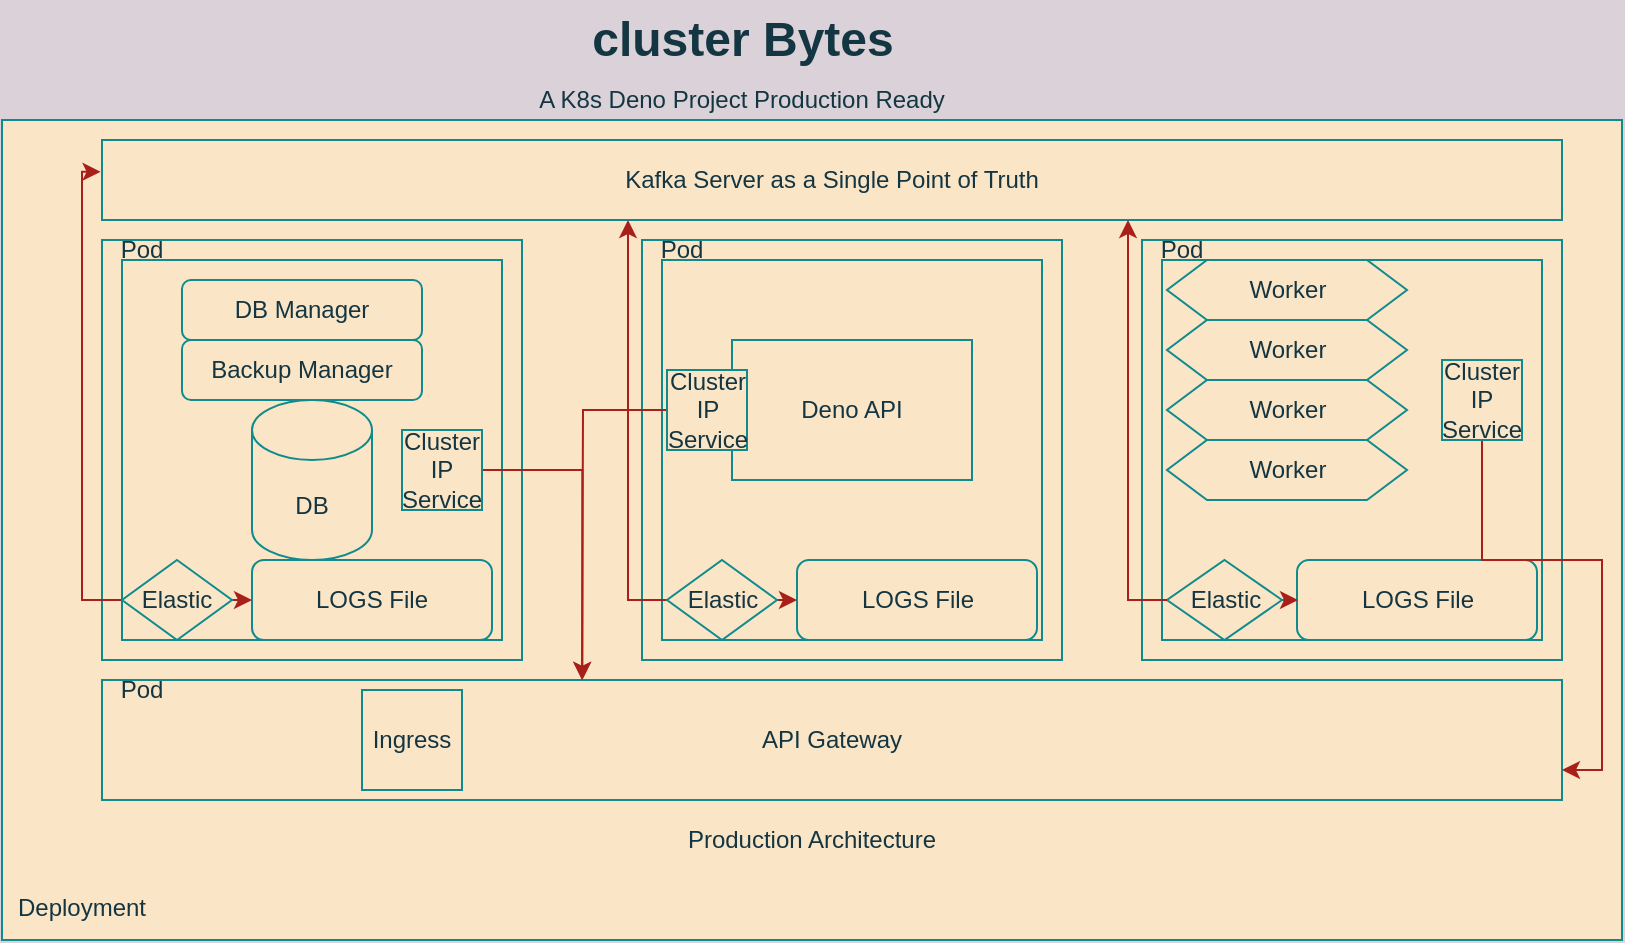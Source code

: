 <mxfile version="14.0.3" type="github" pages="3">
  <diagram id="v-KltTDvjvUkR__w3oYI" name="Prod">
    <mxGraphModel dx="1422" dy="800" grid="1" gridSize="10" guides="1" tooltips="1" connect="1" arrows="1" fold="1" page="1" pageScale="1" pageWidth="827" pageHeight="1169" background="#DAD2D8" math="0" shadow="0">
      <root>
        <mxCell id="0" />
        <mxCell id="1" parent="0" />
        <mxCell id="Exw2tU36U783nXJ3FbY_-59" value="" style="rounded=0;whiteSpace=wrap;html=1;sketch=0;strokeColor=#0F8B8D;fillColor=#FAE5C7;fontColor=#143642;" vertex="1" parent="1">
          <mxGeometry x="20" y="60" width="810" height="410" as="geometry" />
        </mxCell>
        <mxCell id="Exw2tU36U783nXJ3FbY_-1" value="" style="whiteSpace=wrap;html=1;aspect=fixed;fillColor=#FAE5C7;strokeColor=#0F8B8D;fontColor=#143642;" vertex="1" parent="1">
          <mxGeometry x="70" y="120" width="210" height="210" as="geometry" />
        </mxCell>
        <mxCell id="Exw2tU36U783nXJ3FbY_-2" value="" style="whiteSpace=wrap;html=1;aspect=fixed;fillColor=#FAE5C7;strokeColor=#0F8B8D;fontColor=#143642;" vertex="1" parent="1">
          <mxGeometry x="80" y="130" width="190" height="190" as="geometry" />
        </mxCell>
        <mxCell id="Exw2tU36U783nXJ3FbY_-10" value="" style="whiteSpace=wrap;html=1;aspect=fixed;fillColor=#FAE5C7;strokeColor=#0F8B8D;fontColor=#143642;" vertex="1" parent="1">
          <mxGeometry x="340" y="120" width="210" height="210" as="geometry" />
        </mxCell>
        <mxCell id="Exw2tU36U783nXJ3FbY_-11" value="" style="whiteSpace=wrap;html=1;aspect=fixed;fillColor=#FAE5C7;strokeColor=#0F8B8D;fontColor=#143642;" vertex="1" parent="1">
          <mxGeometry x="350" y="130" width="190" height="190" as="geometry" />
        </mxCell>
        <mxCell id="Exw2tU36U783nXJ3FbY_-12" value="" style="whiteSpace=wrap;html=1;aspect=fixed;fillColor=#FAE5C7;strokeColor=#0F8B8D;fontColor=#143642;" vertex="1" parent="1">
          <mxGeometry x="590" y="120" width="210" height="210" as="geometry" />
        </mxCell>
        <mxCell id="Exw2tU36U783nXJ3FbY_-13" value="" style="whiteSpace=wrap;html=1;aspect=fixed;fillColor=#FAE5C7;strokeColor=#0F8B8D;fontColor=#143642;" vertex="1" parent="1">
          <mxGeometry x="600" y="130" width="190" height="190" as="geometry" />
        </mxCell>
        <mxCell id="Exw2tU36U783nXJ3FbY_-15" value="cluster Bytes" style="text;strokeColor=none;fillColor=none;html=1;fontSize=24;fontStyle=1;verticalAlign=middle;align=center;fontColor=#143642;" vertex="1" parent="1">
          <mxGeometry x="340" width="100" height="40" as="geometry" />
        </mxCell>
        <mxCell id="Exw2tU36U783nXJ3FbY_-16" value="A K8s Deno Project Production Ready" style="text;html=1;strokeColor=none;fillColor=none;align=center;verticalAlign=middle;whiteSpace=wrap;rounded=0;fontColor=#143642;" vertex="1" parent="1">
          <mxGeometry x="267" y="40" width="246" height="20" as="geometry" />
        </mxCell>
        <mxCell id="Exw2tU36U783nXJ3FbY_-17" value="DB" style="shape=cylinder3;whiteSpace=wrap;html=1;boundedLbl=1;backgroundOutline=1;size=15;fillColor=#FAE5C7;strokeColor=#0F8B8D;fontColor=#143642;" vertex="1" parent="1">
          <mxGeometry x="145" y="200" width="60" height="80" as="geometry" />
        </mxCell>
        <mxCell id="Exw2tU36U783nXJ3FbY_-18" value="LOGS File" style="rounded=1;whiteSpace=wrap;html=1;fillColor=#FAE5C7;strokeColor=#0F8B8D;fontColor=#143642;" vertex="1" parent="1">
          <mxGeometry x="145" y="280" width="120" height="40" as="geometry" />
        </mxCell>
        <mxCell id="Exw2tU36U783nXJ3FbY_-29" style="edgeStyle=orthogonalEdgeStyle;rounded=0;orthogonalLoop=1;jettySize=auto;html=1;exitX=1;exitY=0.5;exitDx=0;exitDy=0;entryX=0;entryY=0.5;entryDx=0;entryDy=0;labelBackgroundColor=#DAD2D8;strokeColor=#A8201A;fontColor=#143642;" edge="1" parent="1" source="Exw2tU36U783nXJ3FbY_-19" target="Exw2tU36U783nXJ3FbY_-18">
          <mxGeometry relative="1" as="geometry" />
        </mxCell>
        <mxCell id="Exw2tU36U783nXJ3FbY_-42" style="edgeStyle=orthogonalEdgeStyle;rounded=0;orthogonalLoop=1;jettySize=auto;html=1;exitX=0;exitY=0.5;exitDx=0;exitDy=0;entryX=-0.001;entryY=0.398;entryDx=0;entryDy=0;entryPerimeter=0;labelBackgroundColor=#DAD2D8;strokeColor=#A8201A;fontColor=#143642;" edge="1" parent="1" source="Exw2tU36U783nXJ3FbY_-19" target="Exw2tU36U783nXJ3FbY_-22">
          <mxGeometry relative="1" as="geometry" />
        </mxCell>
        <mxCell id="Exw2tU36U783nXJ3FbY_-19" value="Elastic" style="rhombus;whiteSpace=wrap;html=1;fillColor=#FAE5C7;strokeColor=#0F8B8D;fontColor=#143642;" vertex="1" parent="1">
          <mxGeometry x="80" y="280" width="55" height="40" as="geometry" />
        </mxCell>
        <mxCell id="Exw2tU36U783nXJ3FbY_-20" value="DB Manager" style="rounded=1;whiteSpace=wrap;html=1;fillColor=#FAE5C7;strokeColor=#0F8B8D;fontColor=#143642;" vertex="1" parent="1">
          <mxGeometry x="110" y="140" width="120" height="30" as="geometry" />
        </mxCell>
        <mxCell id="Exw2tU36U783nXJ3FbY_-21" value="Backup Manager" style="rounded=1;whiteSpace=wrap;html=1;fillColor=#FAE5C7;strokeColor=#0F8B8D;fontColor=#143642;" vertex="1" parent="1">
          <mxGeometry x="110" y="170" width="120" height="30" as="geometry" />
        </mxCell>
        <mxCell id="Exw2tU36U783nXJ3FbY_-22" value="Kafka Server as a Single Point of Truth" style="rounded=0;whiteSpace=wrap;html=1;fillColor=#FAE5C7;strokeColor=#0F8B8D;fontColor=#143642;" vertex="1" parent="1">
          <mxGeometry x="70" y="70" width="730" height="40" as="geometry" />
        </mxCell>
        <mxCell id="Exw2tU36U783nXJ3FbY_-23" value="Deno API" style="rounded=0;whiteSpace=wrap;html=1;fillColor=#FAE5C7;strokeColor=#0F8B8D;fontColor=#143642;" vertex="1" parent="1">
          <mxGeometry x="385" y="170" width="120" height="70" as="geometry" />
        </mxCell>
        <mxCell id="Exw2tU36U783nXJ3FbY_-24" value="LOGS File" style="rounded=1;whiteSpace=wrap;html=1;fillColor=#FAE5C7;strokeColor=#0F8B8D;fontColor=#143642;" vertex="1" parent="1">
          <mxGeometry x="417.5" y="280" width="120" height="40" as="geometry" />
        </mxCell>
        <mxCell id="Exw2tU36U783nXJ3FbY_-28" style="edgeStyle=orthogonalEdgeStyle;rounded=0;orthogonalLoop=1;jettySize=auto;html=1;exitX=1;exitY=0.5;exitDx=0;exitDy=0;entryX=0;entryY=0.5;entryDx=0;entryDy=0;labelBackgroundColor=#DAD2D8;strokeColor=#A8201A;fontColor=#143642;" edge="1" parent="1" source="Exw2tU36U783nXJ3FbY_-25" target="Exw2tU36U783nXJ3FbY_-24">
          <mxGeometry relative="1" as="geometry" />
        </mxCell>
        <mxCell id="Exw2tU36U783nXJ3FbY_-43" style="edgeStyle=orthogonalEdgeStyle;rounded=0;orthogonalLoop=1;jettySize=auto;html=1;exitX=0;exitY=0.5;exitDx=0;exitDy=0;labelBackgroundColor=#DAD2D8;strokeColor=#A8201A;fontColor=#143642;" edge="1" parent="1" source="Exw2tU36U783nXJ3FbY_-25">
          <mxGeometry relative="1" as="geometry">
            <mxPoint x="333" y="110" as="targetPoint" />
            <Array as="points">
              <mxPoint x="333" y="300" />
              <mxPoint x="333" y="110" />
            </Array>
          </mxGeometry>
        </mxCell>
        <mxCell id="Exw2tU36U783nXJ3FbY_-25" value="Elastic" style="rhombus;whiteSpace=wrap;html=1;fillColor=#FAE5C7;strokeColor=#0F8B8D;fontColor=#143642;" vertex="1" parent="1">
          <mxGeometry x="352.5" y="280" width="55" height="40" as="geometry" />
        </mxCell>
        <mxCell id="Exw2tU36U783nXJ3FbY_-26" value="LOGS File" style="rounded=1;whiteSpace=wrap;html=1;fillColor=#FAE5C7;strokeColor=#0F8B8D;fontColor=#143642;" vertex="1" parent="1">
          <mxGeometry x="667.5" y="280" width="120" height="40" as="geometry" />
        </mxCell>
        <mxCell id="Exw2tU36U783nXJ3FbY_-32" style="edgeStyle=orthogonalEdgeStyle;rounded=0;orthogonalLoop=1;jettySize=auto;html=1;exitX=1;exitY=0.5;exitDx=0;exitDy=0;labelBackgroundColor=#DAD2D8;strokeColor=#A8201A;fontColor=#143642;" edge="1" parent="1" source="Exw2tU36U783nXJ3FbY_-27">
          <mxGeometry relative="1" as="geometry">
            <mxPoint x="668" y="300" as="targetPoint" />
          </mxGeometry>
        </mxCell>
        <mxCell id="Exw2tU36U783nXJ3FbY_-27" value="Elastic" style="rhombus;whiteSpace=wrap;html=1;fillColor=#FAE5C7;strokeColor=#0F8B8D;fontColor=#143642;" vertex="1" parent="1">
          <mxGeometry x="602.5" y="280" width="57.5" height="40" as="geometry" />
        </mxCell>
        <mxCell id="Exw2tU36U783nXJ3FbY_-33" value="Worker" style="shape=hexagon;perimeter=hexagonPerimeter2;whiteSpace=wrap;html=1;fixedSize=1;fillColor=#FAE5C7;strokeColor=#0F8B8D;fontColor=#143642;" vertex="1" parent="1">
          <mxGeometry x="602.5" y="130" width="120" height="30" as="geometry" />
        </mxCell>
        <mxCell id="Exw2tU36U783nXJ3FbY_-34" value="&lt;span&gt;Worker&lt;/span&gt;" style="shape=hexagon;perimeter=hexagonPerimeter2;whiteSpace=wrap;html=1;fixedSize=1;fillColor=#FAE5C7;strokeColor=#0F8B8D;fontColor=#143642;" vertex="1" parent="1">
          <mxGeometry x="602.5" y="160" width="120" height="30" as="geometry" />
        </mxCell>
        <mxCell id="Exw2tU36U783nXJ3FbY_-35" value="&lt;span&gt;Worker&lt;/span&gt;" style="shape=hexagon;perimeter=hexagonPerimeter2;whiteSpace=wrap;html=1;fixedSize=1;fillColor=#FAE5C7;strokeColor=#0F8B8D;fontColor=#143642;" vertex="1" parent="1">
          <mxGeometry x="602.5" y="190" width="120" height="30" as="geometry" />
        </mxCell>
        <mxCell id="Exw2tU36U783nXJ3FbY_-36" value="&lt;span&gt;Worker&lt;/span&gt;" style="shape=hexagon;perimeter=hexagonPerimeter2;whiteSpace=wrap;html=1;fixedSize=1;fillColor=#FAE5C7;strokeColor=#0F8B8D;fontColor=#143642;" vertex="1" parent="1">
          <mxGeometry x="602.5" y="220" width="120" height="30" as="geometry" />
        </mxCell>
        <mxCell id="Exw2tU36U783nXJ3FbY_-37" value="API Gateway" style="rounded=0;whiteSpace=wrap;html=1;fillColor=#FAE5C7;strokeColor=#0F8B8D;fontColor=#143642;" vertex="1" parent="1">
          <mxGeometry x="70" y="340" width="730" height="60" as="geometry" />
        </mxCell>
        <mxCell id="Exw2tU36U783nXJ3FbY_-38" value="Pod" style="text;html=1;strokeColor=none;fillColor=none;align=center;verticalAlign=middle;whiteSpace=wrap;rounded=0;fontColor=#143642;" vertex="1" parent="1">
          <mxGeometry x="70" y="120" width="40" height="10" as="geometry" />
        </mxCell>
        <mxCell id="Exw2tU36U783nXJ3FbY_-39" value="Pod" style="text;html=1;strokeColor=none;fillColor=none;align=center;verticalAlign=middle;whiteSpace=wrap;rounded=0;fontColor=#143642;" vertex="1" parent="1">
          <mxGeometry x="340" y="120" width="40" height="10" as="geometry" />
        </mxCell>
        <mxCell id="Exw2tU36U783nXJ3FbY_-40" value="Pod" style="text;html=1;strokeColor=none;fillColor=none;align=center;verticalAlign=middle;whiteSpace=wrap;rounded=0;fontColor=#143642;" vertex="1" parent="1">
          <mxGeometry x="590" y="120" width="40" height="10" as="geometry" />
        </mxCell>
        <mxCell id="Exw2tU36U783nXJ3FbY_-41" value="Pod" style="text;html=1;strokeColor=none;fillColor=none;align=center;verticalAlign=middle;whiteSpace=wrap;rounded=0;fontColor=#143642;" vertex="1" parent="1">
          <mxGeometry x="70" y="340" width="40" height="10" as="geometry" />
        </mxCell>
        <mxCell id="Exw2tU36U783nXJ3FbY_-45" style="edgeStyle=orthogonalEdgeStyle;rounded=0;orthogonalLoop=1;jettySize=auto;html=1;exitX=0;exitY=0.5;exitDx=0;exitDy=0;labelBackgroundColor=#DAD2D8;strokeColor=#A8201A;fontColor=#143642;" edge="1" parent="1">
          <mxGeometry relative="1" as="geometry">
            <mxPoint x="602.5" y="300.0" as="sourcePoint" />
            <mxPoint x="583" y="110" as="targetPoint" />
            <Array as="points">
              <mxPoint x="583" y="300" />
              <mxPoint x="583" y="110" />
            </Array>
          </mxGeometry>
        </mxCell>
        <mxCell id="Exw2tU36U783nXJ3FbY_-50" style="edgeStyle=orthogonalEdgeStyle;rounded=0;orthogonalLoop=1;jettySize=auto;html=1;exitX=1;exitY=0.5;exitDx=0;exitDy=0;entryX=0.329;entryY=0;entryDx=0;entryDy=0;entryPerimeter=0;labelBackgroundColor=#DAD2D8;strokeColor=#A8201A;fontColor=#143642;" edge="1" parent="1" source="Exw2tU36U783nXJ3FbY_-46" target="Exw2tU36U783nXJ3FbY_-37">
          <mxGeometry relative="1" as="geometry" />
        </mxCell>
        <mxCell id="Exw2tU36U783nXJ3FbY_-46" value="Cluster IP Service" style="whiteSpace=wrap;html=1;aspect=fixed;fillColor=#FAE5C7;strokeColor=#0F8B8D;fontColor=#143642;" vertex="1" parent="1">
          <mxGeometry x="220" y="215" width="40" height="40" as="geometry" />
        </mxCell>
        <mxCell id="Exw2tU36U783nXJ3FbY_-51" style="edgeStyle=orthogonalEdgeStyle;rounded=0;orthogonalLoop=1;jettySize=auto;html=1;exitX=0;exitY=0.5;exitDx=0;exitDy=0;labelBackgroundColor=#DAD2D8;strokeColor=#A8201A;fontColor=#143642;" edge="1" parent="1" source="Exw2tU36U783nXJ3FbY_-48">
          <mxGeometry relative="1" as="geometry">
            <mxPoint x="310" y="340.0" as="targetPoint" />
          </mxGeometry>
        </mxCell>
        <mxCell id="Exw2tU36U783nXJ3FbY_-48" value="Cluster IP Service" style="whiteSpace=wrap;html=1;aspect=fixed;fillColor=#FAE5C7;strokeColor=#0F8B8D;fontColor=#143642;" vertex="1" parent="1">
          <mxGeometry x="352.5" y="185" width="40" height="40" as="geometry" />
        </mxCell>
        <mxCell id="Exw2tU36U783nXJ3FbY_-56" style="edgeStyle=orthogonalEdgeStyle;rounded=0;orthogonalLoop=1;jettySize=auto;html=1;entryX=1;entryY=0.75;entryDx=0;entryDy=0;labelBackgroundColor=#DAD2D8;strokeColor=#A8201A;fontColor=#143642;" edge="1" parent="1" source="Exw2tU36U783nXJ3FbY_-49" target="Exw2tU36U783nXJ3FbY_-37">
          <mxGeometry relative="1" as="geometry" />
        </mxCell>
        <mxCell id="Exw2tU36U783nXJ3FbY_-49" value="Cluster IP Service" style="whiteSpace=wrap;html=1;aspect=fixed;fillColor=#FAE5C7;strokeColor=#0F8B8D;fontColor=#143642;" vertex="1" parent="1">
          <mxGeometry x="740" y="180" width="40" height="40" as="geometry" />
        </mxCell>
        <mxCell id="Exw2tU36U783nXJ3FbY_-57" value="Ingress" style="whiteSpace=wrap;html=1;aspect=fixed;fillColor=#FAE5C7;strokeColor=#0F8B8D;fontColor=#143642;" vertex="1" parent="1">
          <mxGeometry x="200" y="345" width="50" height="50" as="geometry" />
        </mxCell>
        <mxCell id="Exw2tU36U783nXJ3FbY_-58" value="Production Architecture" style="text;html=1;strokeColor=none;fillColor=none;align=center;verticalAlign=middle;whiteSpace=wrap;rounded=0;fontColor=#143642;" vertex="1" parent="1">
          <mxGeometry x="50" y="410" width="750" height="20" as="geometry" />
        </mxCell>
        <mxCell id="Exw2tU36U783nXJ3FbY_-60" value="Deployment" style="text;html=1;strokeColor=none;fillColor=none;align=center;verticalAlign=middle;whiteSpace=wrap;rounded=0;sketch=0;fontColor=#143642;" vertex="1" parent="1">
          <mxGeometry x="40" y="444" width="40" height="20" as="geometry" />
        </mxCell>
      </root>
    </mxGraphModel>
  </diagram>
  <diagram id="V8EVoEKZBCEyGQbvYRRt" name="Dev">
    <mxGraphModel dx="1422" dy="800" grid="1" gridSize="10" guides="1" tooltips="1" connect="1" arrows="1" fold="1" page="1" pageScale="1" pageWidth="827" pageHeight="1169" background="#114B5F" math="0" shadow="0">
      <root>
        <mxCell id="UG0L7erXDWoxg8Z4IQq_-0" />
        <mxCell id="UG0L7erXDWoxg8Z4IQq_-1" parent="UG0L7erXDWoxg8Z4IQq_-0" />
        <mxCell id="UG0L7erXDWoxg8Z4IQq_-2" value="Development Environment" style="rounded=1;whiteSpace=wrap;html=1;strokeWidth=2;fillWeight=4;hachureGap=8;hachureAngle=45;fillColor=#1ba1e2;sketch=1;fontColor=#E4FDE1;" vertex="1" parent="UG0L7erXDWoxg8Z4IQq_-1">
          <mxGeometry x="210" y="20" width="380" height="70" as="geometry" />
        </mxCell>
        <mxCell id="UG0L7erXDWoxg8Z4IQq_-4" style="edgeStyle=orthogonalEdgeStyle;curved=0;rounded=1;sketch=0;orthogonalLoop=1;jettySize=auto;html=1;strokeColor=#028090;fillColor=#F45B69;fontColor=#E4FDE1;entryX=0.5;entryY=0;entryDx=0;entryDy=0;" edge="1" parent="UG0L7erXDWoxg8Z4IQq_-1" source="UG0L7erXDWoxg8Z4IQq_-3" target="Lo3zhZ8ldRelNau7hbrU-0">
          <mxGeometry relative="1" as="geometry">
            <mxPoint x="400" y="270" as="targetPoint" />
          </mxGeometry>
        </mxCell>
        <mxCell id="UG0L7erXDWoxg8Z4IQq_-3" value="Docker Compose&lt;br&gt;" style="rounded=0;whiteSpace=wrap;html=1;sketch=0;strokeColor=#028090;fillColor=#F45B69;fontColor=#E4FDE1;" vertex="1" parent="UG0L7erXDWoxg8Z4IQq_-1">
          <mxGeometry x="70" y="180" width="130" height="60" as="geometry" />
        </mxCell>
        <mxCell id="UG0L7erXDWoxg8Z4IQq_-5" value="Worker Image" style="rounded=1;whiteSpace=wrap;html=1;sketch=0;strokeColor=#028090;fillColor=#F45B69;fontColor=#E4FDE1;" vertex="1" parent="UG0L7erXDWoxg8Z4IQq_-1">
          <mxGeometry x="354" y="480" width="120" height="60" as="geometry" />
        </mxCell>
        <mxCell id="UG0L7erXDWoxg8Z4IQq_-6" value="API image" style="rounded=1;whiteSpace=wrap;html=1;sketch=0;strokeColor=#028090;fillColor=#F45B69;fontColor=#E4FDE1;" vertex="1" parent="UG0L7erXDWoxg8Z4IQq_-1">
          <mxGeometry x="234" y="480" width="120" height="60" as="geometry" />
        </mxCell>
        <mxCell id="UG0L7erXDWoxg8Z4IQq_-7" value="DB Manager Image" style="rounded=1;whiteSpace=wrap;html=1;sketch=0;strokeColor=#028090;fillColor=#F45B69;fontColor=#E4FDE1;" vertex="1" parent="UG0L7erXDWoxg8Z4IQq_-1">
          <mxGeometry x="594" y="480" width="120" height="60" as="geometry" />
        </mxCell>
        <mxCell id="UG0L7erXDWoxg8Z4IQq_-8" value="DB Image" style="rounded=1;whiteSpace=wrap;html=1;sketch=0;strokeColor=#028090;fillColor=#F45B69;fontColor=#E4FDE1;" vertex="1" parent="UG0L7erXDWoxg8Z4IQq_-1">
          <mxGeometry x="474" y="480" width="120" height="60" as="geometry" />
        </mxCell>
        <mxCell id="YpVrmXncnFtBteCcsxtO-0" value="API Gateway Image" style="rounded=1;whiteSpace=wrap;html=1;sketch=0;strokeColor=#028090;fillColor=#F45B69;fontColor=#E4FDE1;" vertex="1" parent="UG0L7erXDWoxg8Z4IQq_-1">
          <mxGeometry x="114" y="540" width="600" height="60" as="geometry" />
        </mxCell>
        <mxCell id="YpVrmXncnFtBteCcsxtO-1" value="Backup manager Image" style="rounded=1;whiteSpace=wrap;html=1;sketch=0;strokeColor=#028090;fillColor=#F45B69;fontColor=#E4FDE1;" vertex="1" parent="UG0L7erXDWoxg8Z4IQq_-1">
          <mxGeometry x="114" y="480" width="120" height="60" as="geometry" />
        </mxCell>
        <mxCell id="Lo3zhZ8ldRelNau7hbrU-0" value="Kafka Server" style="rounded=1;whiteSpace=wrap;html=1;sketch=0;strokeColor=#028090;fillColor=#F45B69;fontColor=#E4FDE1;" vertex="1" parent="UG0L7erXDWoxg8Z4IQq_-1">
          <mxGeometry x="114" y="360" width="600" height="60" as="geometry" />
        </mxCell>
        <mxCell id="Lo3zhZ8ldRelNau7hbrU-1" value="Elastic Server" style="rounded=1;whiteSpace=wrap;html=1;sketch=0;strokeColor=#028090;fillColor=#F45B69;fontColor=#E4FDE1;" vertex="1" parent="UG0L7erXDWoxg8Z4IQq_-1">
          <mxGeometry x="114" y="420" width="600" height="60" as="geometry" />
        </mxCell>
      </root>
    </mxGraphModel>
  </diagram>
  <diagram id="PR9Jx4X4YsnZBLg0E0rP" name="Page-3">
    <mxGraphModel dx="1422" dy="800" grid="1" gridSize="10" guides="1" tooltips="1" connect="1" arrows="1" fold="1" page="1" pageScale="1" pageWidth="827" pageHeight="1169" background="#283618" math="0" shadow="0">
      <root>
        <mxCell id="fFDTWxJaPPdEW72xetZH-0" />
        <mxCell id="fFDTWxJaPPdEW72xetZH-1" parent="fFDTWxJaPPdEW72xetZH-0" />
        <mxCell id="fFDTWxJaPPdEW72xetZH-2" value="&lt;font color=&quot;#ffffff&quot;&gt;Deno API&lt;/font&gt;" style="text;strokeColor=none;fillColor=none;html=1;fontSize=24;fontStyle=1;verticalAlign=middle;align=center;rounded=0;sketch=0;" vertex="1" parent="fFDTWxJaPPdEW72xetZH-1">
          <mxGeometry x="350" y="20" width="100" height="40" as="geometry" />
        </mxCell>
        <mxCell id="fFDTWxJaPPdEW72xetZH-3" value="Dockerfile&lt;br&gt;" style="text;html=1;align=center;verticalAlign=middle;resizable=0;points=[];autosize=1;fontColor=#FEFAE0;" vertex="1" parent="fFDTWxJaPPdEW72xetZH-1">
          <mxGeometry x="60" y="120" width="70" height="20" as="geometry" />
        </mxCell>
        <mxCell id="fFDTWxJaPPdEW72xetZH-4" value="Main TS File" style="text;html=1;align=center;verticalAlign=middle;resizable=0;points=[];autosize=1;fontColor=#FEFAE0;" vertex="1" parent="fFDTWxJaPPdEW72xetZH-1">
          <mxGeometry x="50" y="100" width="80" height="20" as="geometry" />
        </mxCell>
      </root>
    </mxGraphModel>
  </diagram>
</mxfile>

